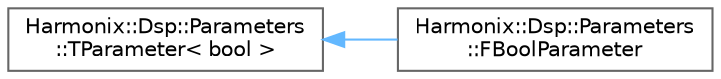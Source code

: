 digraph "Graphical Class Hierarchy"
{
 // INTERACTIVE_SVG=YES
 // LATEX_PDF_SIZE
  bgcolor="transparent";
  edge [fontname=Helvetica,fontsize=10,labelfontname=Helvetica,labelfontsize=10];
  node [fontname=Helvetica,fontsize=10,shape=box,height=0.2,width=0.4];
  rankdir="LR";
  Node0 [id="Node000000",label="Harmonix::Dsp::Parameters\l::TParameter\< bool \>",height=0.2,width=0.4,color="grey40", fillcolor="white", style="filled",URL="$d9/d4b/classHarmonix_1_1Dsp_1_1Parameters_1_1TParameter.html",tooltip=" "];
  Node0 -> Node1 [id="edge5246_Node000000_Node000001",dir="back",color="steelblue1",style="solid",tooltip=" "];
  Node1 [id="Node000001",label="Harmonix::Dsp::Parameters\l::FBoolParameter",height=0.2,width=0.4,color="grey40", fillcolor="white", style="filled",URL="$dc/d90/classHarmonix_1_1Dsp_1_1Parameters_1_1FBoolParameter.html",tooltip=" "];
}
